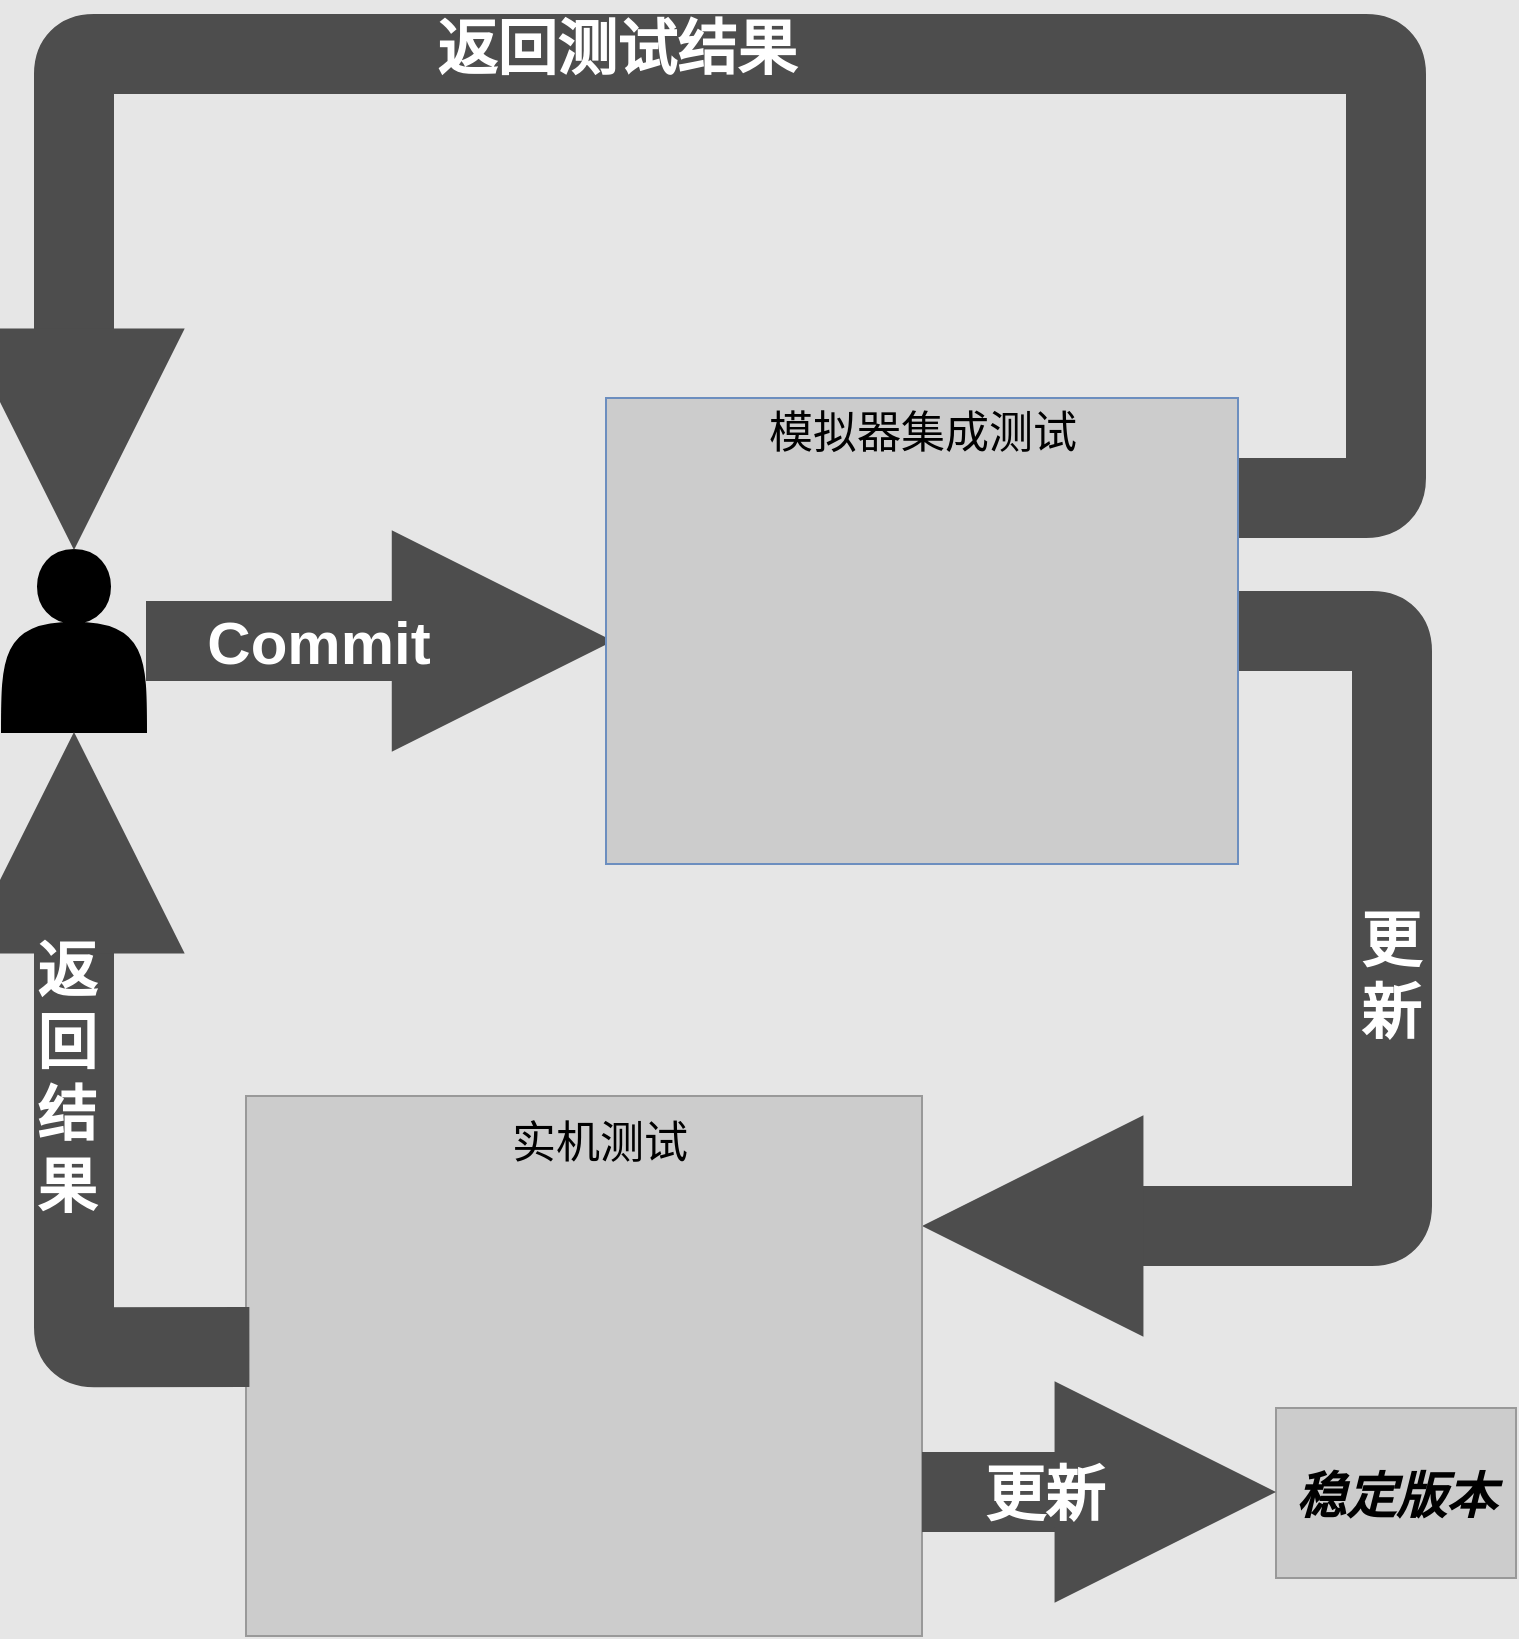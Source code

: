<mxfile version="14.5.3" type="github">
  <diagram id="C5RBs43oDa-KdzZeNtuy" name="Page-1">
    <mxGraphModel dx="2717" dy="1324" grid="0" gridSize="10" guides="1" tooltips="1" connect="1" arrows="1" fold="1" page="1" pageScale="1" pageWidth="827" pageHeight="1169" background="#E6E6E6" math="0" shadow="0">
      <root>
        <mxCell id="WIyWlLk6GJQsqaUBKTNV-0" />
        <mxCell id="WIyWlLk6GJQsqaUBKTNV-1" parent="WIyWlLk6GJQsqaUBKTNV-0" />
        <mxCell id="z847mLsnk4uZPP90Tr30-51" style="edgeStyle=orthogonalEdgeStyle;rounded=1;orthogonalLoop=1;jettySize=auto;html=1;endArrow=block;endFill=1;strokeColor=#4D4D4D;strokeWidth=40;fontFamily=Helvetica;fontSize=30;fontColor=#FFFFFF;" edge="1" parent="WIyWlLk6GJQsqaUBKTNV-1" source="yCoFn1HLlYzGFG8CJQgo-0">
          <mxGeometry relative="1" as="geometry">
            <mxPoint x="342.607" y="379.5" as="targetPoint" />
          </mxGeometry>
        </mxCell>
        <mxCell id="z847mLsnk4uZPP90Tr30-54" value="Commit" style="edgeLabel;html=1;align=center;verticalAlign=middle;resizable=0;points=[];fontSize=30;fontFamily=Helvetica;fontColor=#FFFFFF;labelBackgroundColor=none;fontStyle=1" vertex="1" connectable="0" parent="z847mLsnk4uZPP90Tr30-51">
          <mxGeometry x="-0.241" y="6" relative="1" as="geometry">
            <mxPoint x="-3.24" y="6" as="offset" />
          </mxGeometry>
        </mxCell>
        <mxCell id="yCoFn1HLlYzGFG8CJQgo-0" value="" style="shape=actor;whiteSpace=wrap;html=1;fillColor=#000000;" parent="WIyWlLk6GJQsqaUBKTNV-1" vertex="1">
          <mxGeometry x="37" y="334" width="72" height="91" as="geometry" />
        </mxCell>
        <mxCell id="z847mLsnk4uZPP90Tr30-22" style="edgeStyle=orthogonalEdgeStyle;rounded=1;orthogonalLoop=1;jettySize=auto;html=1;endArrow=block;endFill=1;strokeColor=#4D4D4D;strokeWidth=40;" edge="1" parent="WIyWlLk6GJQsqaUBKTNV-1" source="yCoFn1HLlYzGFG8CJQgo-1" target="yCoFn1HLlYzGFG8CJQgo-10">
          <mxGeometry relative="1" as="geometry">
            <mxPoint x="694" y="356" as="targetPoint" />
            <Array as="points">
              <mxPoint x="732" y="374" />
              <mxPoint x="732" y="672" />
            </Array>
          </mxGeometry>
        </mxCell>
        <mxCell id="z847mLsnk4uZPP90Tr30-43" value="&lt;b style=&quot;font-size: 30px&quot;&gt;&lt;font color=&quot;#ffffff&quot; style=&quot;font-size: 30px&quot;&gt;更&lt;br&gt;新&lt;/font&gt;&lt;/b&gt;" style="edgeLabel;html=1;align=center;verticalAlign=middle;resizable=0;points=[];labelBackgroundColor=none;fontFamily=Helvetica;" vertex="1" connectable="0" parent="z847mLsnk4uZPP90Tr30-22">
          <mxGeometry x="-0.181" y="-1" relative="1" as="geometry">
            <mxPoint as="offset" />
          </mxGeometry>
        </mxCell>
        <mxCell id="yCoFn1HLlYzGFG8CJQgo-10" value="&lt;b&gt;&lt;br&gt;&lt;/b&gt;" style="whiteSpace=wrap;html=1;strokeColor=#999999;fillColor=#CCCCCC;" parent="WIyWlLk6GJQsqaUBKTNV-1" vertex="1">
          <mxGeometry x="159" y="607" width="338" height="270" as="geometry" />
        </mxCell>
        <mxCell id="zhnEyoMv6DwNwn8XBxOK-1" value="&lt;span style=&quot;line-height: 200%&quot;&gt;&lt;font style=&quot;font-size: 22px&quot;&gt;实机测试&lt;/font&gt;&lt;/span&gt;" style="text;html=1;strokeColor=none;fillColor=none;align=center;verticalAlign=middle;whiteSpace=wrap;rounded=0;sketch=0;" parent="WIyWlLk6GJQsqaUBKTNV-1" vertex="1">
          <mxGeometry x="283" y="607" width="106" height="50" as="geometry" />
        </mxCell>
        <mxCell id="z847mLsnk4uZPP90Tr30-7" value="&lt;font size=&quot;1&quot;&gt;&lt;i&gt;&lt;b style=&quot;font-size: 25px&quot;&gt;稳定版本&lt;/b&gt;&lt;/i&gt;&lt;/font&gt;" style="rounded=0;whiteSpace=wrap;html=1;strokeColor=#999999;fillColor=#CCCCCC;" vertex="1" parent="WIyWlLk6GJQsqaUBKTNV-1">
          <mxGeometry x="674" y="763" width="120" height="85" as="geometry" />
        </mxCell>
        <mxCell id="z847mLsnk4uZPP90Tr30-18" value="" style="edgeStyle=segmentEdgeStyle;endArrow=block;html=1;strokeWidth=40;strokeColor=#4D4D4D;exitX=0.005;exitY=0.465;exitDx=0;exitDy=0;exitPerimeter=0;entryX=0.5;entryY=1;entryDx=0;entryDy=0;endFill=1;" edge="1" parent="WIyWlLk6GJQsqaUBKTNV-1" source="yCoFn1HLlYzGFG8CJQgo-10" target="yCoFn1HLlYzGFG8CJQgo-0">
          <mxGeometry width="50" height="50" relative="1" as="geometry">
            <mxPoint x="164" y="403" as="sourcePoint" />
            <mxPoint x="70" y="287" as="targetPoint" />
          </mxGeometry>
        </mxCell>
        <mxCell id="z847mLsnk4uZPP90Tr30-47" value="&lt;b&gt;&lt;font style=&quot;font-size: 30px&quot;&gt;返&lt;br&gt;回&lt;br&gt;结&lt;br&gt;果&lt;/font&gt;&lt;/b&gt;" style="edgeLabel;html=1;align=center;verticalAlign=middle;resizable=0;points=[];fontSize=30;fontFamily=Helvetica;fontColor=#FFFFFF;labelBackgroundColor=none;" vertex="1" connectable="0" parent="z847mLsnk4uZPP90Tr30-18">
          <mxGeometry x="0.132" y="3" relative="1" as="geometry">
            <mxPoint x="-1.04" y="0.55" as="offset" />
          </mxGeometry>
        </mxCell>
        <mxCell id="z847mLsnk4uZPP90Tr30-19" value="" style="edgeStyle=segmentEdgeStyle;endArrow=block;html=1;strokeWidth=40;strokeColor=#4D4D4D;endFill=1;" edge="1" parent="WIyWlLk6GJQsqaUBKTNV-1" target="z847mLsnk4uZPP90Tr30-7">
          <mxGeometry width="50" height="50" relative="1" as="geometry">
            <mxPoint x="497" y="805" as="sourcePoint" />
            <mxPoint x="627" y="805" as="targetPoint" />
            <Array as="points" />
          </mxGeometry>
        </mxCell>
        <mxCell id="z847mLsnk4uZPP90Tr30-45" value="&lt;font style=&quot;font-size: 30px;&quot;&gt;更新&lt;/font&gt;" style="edgeLabel;html=1;align=center;verticalAlign=middle;resizable=0;points=[];fontColor=#FFFFFF;labelBackgroundColor=none;fontSize=30;fontStyle=1" vertex="1" connectable="0" parent="z847mLsnk4uZPP90Tr30-19">
          <mxGeometry x="-0.175" y="1" relative="1" as="geometry">
            <mxPoint x="-12.1" y="1.5" as="offset" />
          </mxGeometry>
        </mxCell>
        <mxCell id="z847mLsnk4uZPP90Tr30-53" style="edgeStyle=orthogonalEdgeStyle;rounded=1;orthogonalLoop=1;jettySize=auto;html=1;endArrow=block;endFill=1;strokeColor=#4D4D4D;strokeWidth=40;fontFamily=Helvetica;fontSize=30;fontColor=#FFFFFF;entryX=0.5;entryY=0;entryDx=0;entryDy=0;" edge="1" parent="WIyWlLk6GJQsqaUBKTNV-1" source="yCoFn1HLlYzGFG8CJQgo-1" target="yCoFn1HLlYzGFG8CJQgo-0">
          <mxGeometry relative="1" as="geometry">
            <mxPoint x="88" y="86" as="targetPoint" />
            <Array as="points">
              <mxPoint x="729" y="308" />
              <mxPoint x="729" y="86" />
              <mxPoint x="73" y="86" />
            </Array>
          </mxGeometry>
        </mxCell>
        <mxCell id="z847mLsnk4uZPP90Tr30-55" value="返回测试结果" style="edgeLabel;html=1;align=center;verticalAlign=middle;resizable=0;points=[];fontSize=30;fontFamily=Helvetica;fontColor=#FFFFFF;labelBackgroundColor=none;fontStyle=1" vertex="1" connectable="0" parent="z847mLsnk4uZPP90Tr30-53">
          <mxGeometry x="0.239" y="7" relative="1" as="geometry">
            <mxPoint x="62.47" y="-10.06" as="offset" />
          </mxGeometry>
        </mxCell>
        <mxCell id="yCoFn1HLlYzGFG8CJQgo-1" value="" style="whiteSpace=wrap;html=1;strokeColor=#6c8ebf;fillColor=#CCCCCC;" parent="WIyWlLk6GJQsqaUBKTNV-1" vertex="1">
          <mxGeometry x="339" y="258" width="316" height="233" as="geometry" />
        </mxCell>
        <mxCell id="z847mLsnk4uZPP90Tr30-48" value="&lt;font color=&quot;#000000&quot; style=&quot;font-size: 22px&quot;&gt;模拟器集成测试&lt;/font&gt;" style="text;html=1;strokeColor=none;fillColor=none;align=center;verticalAlign=middle;whiteSpace=wrap;rounded=0;labelBackgroundColor=none;fontFamily=Helvetica;fontSize=30;fontColor=#FFFFFF;" vertex="1" parent="WIyWlLk6GJQsqaUBKTNV-1">
          <mxGeometry x="380.75" y="262" width="232.5" height="20" as="geometry" />
        </mxCell>
      </root>
    </mxGraphModel>
  </diagram>
</mxfile>
